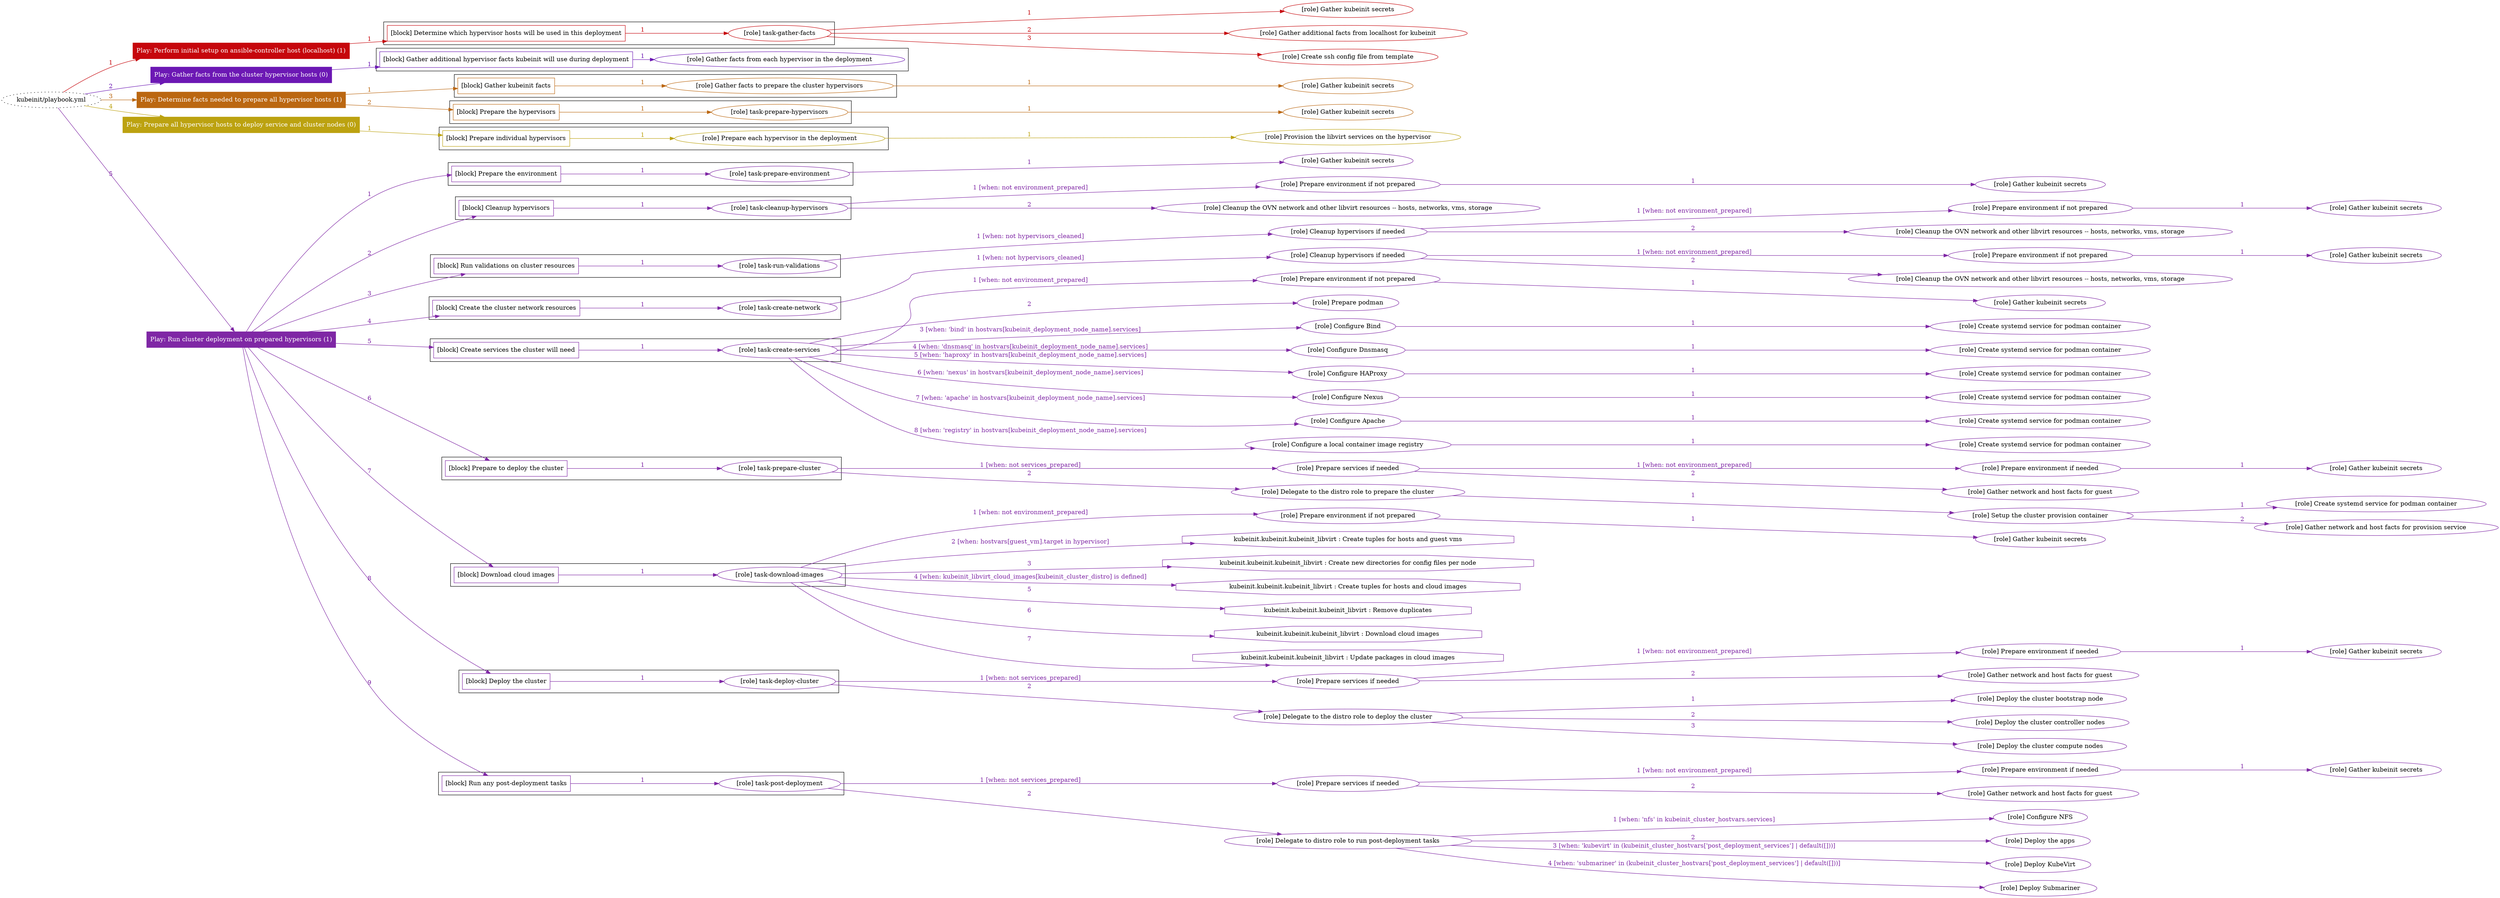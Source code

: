 digraph {
	graph [concentrate=true ordering=in rankdir=LR ratio=fill]
	edge [esep=5 sep=10]
	"kubeinit/playbook.yml" [URL="/home/runner/work/kubeinit/kubeinit/kubeinit/playbook.yml" id=playbook_2644cba5 style=dotted]
	play_38ee6afd [label="Play: Perform initial setup on ansible-controller host (localhost) (1)" URL="/home/runner/work/kubeinit/kubeinit/kubeinit/playbook.yml" color="#c6060c" fontcolor="#ffffff" id=play_38ee6afd shape=box style=filled tooltip=localhost]
	"kubeinit/playbook.yml" -> play_38ee6afd [label="1 " color="#c6060c" fontcolor="#c6060c" id=edge_6bd3ec9c labeltooltip="1 " tooltip="1 "]
	subgraph "Gather kubeinit secrets" {
		role_1802a0ad [label="[role] Gather kubeinit secrets" URL="/home/runner/.ansible/collections/ansible_collections/kubeinit/kubeinit/roles/kubeinit_prepare/tasks/build_hypervisors_group.yml" color="#c6060c" id=role_1802a0ad tooltip="Gather kubeinit secrets"]
	}
	subgraph "Gather additional facts from localhost for kubeinit" {
		role_b28f140b [label="[role] Gather additional facts from localhost for kubeinit" URL="/home/runner/.ansible/collections/ansible_collections/kubeinit/kubeinit/roles/kubeinit_prepare/tasks/build_hypervisors_group.yml" color="#c6060c" id=role_b28f140b tooltip="Gather additional facts from localhost for kubeinit"]
	}
	subgraph "Create ssh config file from template" {
		role_4a450196 [label="[role] Create ssh config file from template" URL="/home/runner/.ansible/collections/ansible_collections/kubeinit/kubeinit/roles/kubeinit_prepare/tasks/build_hypervisors_group.yml" color="#c6060c" id=role_4a450196 tooltip="Create ssh config file from template"]
	}
	subgraph "task-gather-facts" {
		role_38436a86 [label="[role] task-gather-facts" URL="/home/runner/work/kubeinit/kubeinit/kubeinit/playbook.yml" color="#c6060c" id=role_38436a86 tooltip="task-gather-facts"]
		role_38436a86 -> role_1802a0ad [label="1 " color="#c6060c" fontcolor="#c6060c" id=edge_65781a80 labeltooltip="1 " tooltip="1 "]
		role_38436a86 -> role_b28f140b [label="2 " color="#c6060c" fontcolor="#c6060c" id=edge_f5b742e1 labeltooltip="2 " tooltip="2 "]
		role_38436a86 -> role_4a450196 [label="3 " color="#c6060c" fontcolor="#c6060c" id=edge_25d79989 labeltooltip="3 " tooltip="3 "]
	}
	subgraph "Play: Perform initial setup on ansible-controller host (localhost) (1)" {
		play_38ee6afd -> block_4df195f6 [label=1 color="#c6060c" fontcolor="#c6060c" id=edge_56f0416b labeltooltip=1 tooltip=1]
		subgraph cluster_block_4df195f6 {
			block_4df195f6 [label="[block] Determine which hypervisor hosts will be used in this deployment" URL="/home/runner/work/kubeinit/kubeinit/kubeinit/playbook.yml" color="#c6060c" id=block_4df195f6 labeltooltip="Determine which hypervisor hosts will be used in this deployment" shape=box tooltip="Determine which hypervisor hosts will be used in this deployment"]
			block_4df195f6 -> role_38436a86 [label="1 " color="#c6060c" fontcolor="#c6060c" id=edge_a19a5a73 labeltooltip="1 " tooltip="1 "]
		}
	}
	play_02c2efe3 [label="Play: Gather facts from the cluster hypervisor hosts (0)" URL="/home/runner/work/kubeinit/kubeinit/kubeinit/playbook.yml" color="#6c18b4" fontcolor="#ffffff" id=play_02c2efe3 shape=box style=filled tooltip="Play: Gather facts from the cluster hypervisor hosts (0)"]
	"kubeinit/playbook.yml" -> play_02c2efe3 [label="2 " color="#6c18b4" fontcolor="#6c18b4" id=edge_ff49fea3 labeltooltip="2 " tooltip="2 "]
	subgraph "Gather facts from each hypervisor in the deployment" {
		role_f5188b86 [label="[role] Gather facts from each hypervisor in the deployment" URL="/home/runner/work/kubeinit/kubeinit/kubeinit/playbook.yml" color="#6c18b4" id=role_f5188b86 tooltip="Gather facts from each hypervisor in the deployment"]
	}
	subgraph "Play: Gather facts from the cluster hypervisor hosts (0)" {
		play_02c2efe3 -> block_7156a6ba [label=1 color="#6c18b4" fontcolor="#6c18b4" id=edge_0aac119c labeltooltip=1 tooltip=1]
		subgraph cluster_block_7156a6ba {
			block_7156a6ba [label="[block] Gather additional hypervisor facts kubeinit will use during deployment" URL="/home/runner/work/kubeinit/kubeinit/kubeinit/playbook.yml" color="#6c18b4" id=block_7156a6ba labeltooltip="Gather additional hypervisor facts kubeinit will use during deployment" shape=box tooltip="Gather additional hypervisor facts kubeinit will use during deployment"]
			block_7156a6ba -> role_f5188b86 [label="1 " color="#6c18b4" fontcolor="#6c18b4" id=edge_85b8e0d2 labeltooltip="1 " tooltip="1 "]
		}
	}
	play_84053fb7 [label="Play: Determine facts needed to prepare all hypervisor hosts (1)" URL="/home/runner/work/kubeinit/kubeinit/kubeinit/playbook.yml" color="#bb6711" fontcolor="#ffffff" id=play_84053fb7 shape=box style=filled tooltip=localhost]
	"kubeinit/playbook.yml" -> play_84053fb7 [label="3 " color="#bb6711" fontcolor="#bb6711" id=edge_a5217e97 labeltooltip="3 " tooltip="3 "]
	subgraph "Gather kubeinit secrets" {
		role_bb6b5ea1 [label="[role] Gather kubeinit secrets" URL="/home/runner/.ansible/collections/ansible_collections/kubeinit/kubeinit/roles/kubeinit_prepare/tasks/gather_kubeinit_facts.yml" color="#bb6711" id=role_bb6b5ea1 tooltip="Gather kubeinit secrets"]
	}
	subgraph "Gather facts to prepare the cluster hypervisors" {
		role_553deec7 [label="[role] Gather facts to prepare the cluster hypervisors" URL="/home/runner/work/kubeinit/kubeinit/kubeinit/playbook.yml" color="#bb6711" id=role_553deec7 tooltip="Gather facts to prepare the cluster hypervisors"]
		role_553deec7 -> role_bb6b5ea1 [label="1 " color="#bb6711" fontcolor="#bb6711" id=edge_eb87c308 labeltooltip="1 " tooltip="1 "]
	}
	subgraph "Gather kubeinit secrets" {
		role_b97cc8e2 [label="[role] Gather kubeinit secrets" URL="/home/runner/.ansible/collections/ansible_collections/kubeinit/kubeinit/roles/kubeinit_prepare/tasks/gather_kubeinit_facts.yml" color="#bb6711" id=role_b97cc8e2 tooltip="Gather kubeinit secrets"]
	}
	subgraph "task-prepare-hypervisors" {
		role_089c4047 [label="[role] task-prepare-hypervisors" URL="/home/runner/work/kubeinit/kubeinit/kubeinit/playbook.yml" color="#bb6711" id=role_089c4047 tooltip="task-prepare-hypervisors"]
		role_089c4047 -> role_b97cc8e2 [label="1 " color="#bb6711" fontcolor="#bb6711" id=edge_2cde30b1 labeltooltip="1 " tooltip="1 "]
	}
	subgraph "Play: Determine facts needed to prepare all hypervisor hosts (1)" {
		play_84053fb7 -> block_a981db7b [label=1 color="#bb6711" fontcolor="#bb6711" id=edge_abe45f11 labeltooltip=1 tooltip=1]
		subgraph cluster_block_a981db7b {
			block_a981db7b [label="[block] Gather kubeinit facts" URL="/home/runner/work/kubeinit/kubeinit/kubeinit/playbook.yml" color="#bb6711" id=block_a981db7b labeltooltip="Gather kubeinit facts" shape=box tooltip="Gather kubeinit facts"]
			block_a981db7b -> role_553deec7 [label="1 " color="#bb6711" fontcolor="#bb6711" id=edge_592858de labeltooltip="1 " tooltip="1 "]
		}
		play_84053fb7 -> block_31abd19a [label=2 color="#bb6711" fontcolor="#bb6711" id=edge_7a15e784 labeltooltip=2 tooltip=2]
		subgraph cluster_block_31abd19a {
			block_31abd19a [label="[block] Prepare the hypervisors" URL="/home/runner/work/kubeinit/kubeinit/kubeinit/playbook.yml" color="#bb6711" id=block_31abd19a labeltooltip="Prepare the hypervisors" shape=box tooltip="Prepare the hypervisors"]
			block_31abd19a -> role_089c4047 [label="1 " color="#bb6711" fontcolor="#bb6711" id=edge_9b187e1c labeltooltip="1 " tooltip="1 "]
		}
	}
	play_0592b706 [label="Play: Prepare all hypervisor hosts to deploy service and cluster nodes (0)" URL="/home/runner/work/kubeinit/kubeinit/kubeinit/playbook.yml" color="#bca210" fontcolor="#ffffff" id=play_0592b706 shape=box style=filled tooltip="Play: Prepare all hypervisor hosts to deploy service and cluster nodes (0)"]
	"kubeinit/playbook.yml" -> play_0592b706 [label="4 " color="#bca210" fontcolor="#bca210" id=edge_4f06ad55 labeltooltip="4 " tooltip="4 "]
	subgraph "Provision the libvirt services on the hypervisor" {
		role_2e7f78b0 [label="[role] Provision the libvirt services on the hypervisor" URL="/home/runner/.ansible/collections/ansible_collections/kubeinit/kubeinit/roles/kubeinit_prepare/tasks/prepare_hypervisor.yml" color="#bca210" id=role_2e7f78b0 tooltip="Provision the libvirt services on the hypervisor"]
	}
	subgraph "Prepare each hypervisor in the deployment" {
		role_7e0af0f3 [label="[role] Prepare each hypervisor in the deployment" URL="/home/runner/work/kubeinit/kubeinit/kubeinit/playbook.yml" color="#bca210" id=role_7e0af0f3 tooltip="Prepare each hypervisor in the deployment"]
		role_7e0af0f3 -> role_2e7f78b0 [label="1 " color="#bca210" fontcolor="#bca210" id=edge_85002812 labeltooltip="1 " tooltip="1 "]
	}
	subgraph "Play: Prepare all hypervisor hosts to deploy service and cluster nodes (0)" {
		play_0592b706 -> block_6abf2f28 [label=1 color="#bca210" fontcolor="#bca210" id=edge_6baae9e6 labeltooltip=1 tooltip=1]
		subgraph cluster_block_6abf2f28 {
			block_6abf2f28 [label="[block] Prepare individual hypervisors" URL="/home/runner/work/kubeinit/kubeinit/kubeinit/playbook.yml" color="#bca210" id=block_6abf2f28 labeltooltip="Prepare individual hypervisors" shape=box tooltip="Prepare individual hypervisors"]
			block_6abf2f28 -> role_7e0af0f3 [label="1 " color="#bca210" fontcolor="#bca210" id=edge_ae92daf2 labeltooltip="1 " tooltip="1 "]
		}
	}
	play_892bea6a [label="Play: Run cluster deployment on prepared hypervisors (1)" URL="/home/runner/work/kubeinit/kubeinit/kubeinit/playbook.yml" color="#7f27a5" fontcolor="#ffffff" id=play_892bea6a shape=box style=filled tooltip=localhost]
	"kubeinit/playbook.yml" -> play_892bea6a [label="5 " color="#7f27a5" fontcolor="#7f27a5" id=edge_2e18076f labeltooltip="5 " tooltip="5 "]
	subgraph "Gather kubeinit secrets" {
		role_507faa01 [label="[role] Gather kubeinit secrets" URL="/home/runner/.ansible/collections/ansible_collections/kubeinit/kubeinit/roles/kubeinit_prepare/tasks/gather_kubeinit_facts.yml" color="#7f27a5" id=role_507faa01 tooltip="Gather kubeinit secrets"]
	}
	subgraph "task-prepare-environment" {
		role_98d0d941 [label="[role] task-prepare-environment" URL="/home/runner/work/kubeinit/kubeinit/kubeinit/playbook.yml" color="#7f27a5" id=role_98d0d941 tooltip="task-prepare-environment"]
		role_98d0d941 -> role_507faa01 [label="1 " color="#7f27a5" fontcolor="#7f27a5" id=edge_f99dffb8 labeltooltip="1 " tooltip="1 "]
	}
	subgraph "Gather kubeinit secrets" {
		role_b893b530 [label="[role] Gather kubeinit secrets" URL="/home/runner/.ansible/collections/ansible_collections/kubeinit/kubeinit/roles/kubeinit_prepare/tasks/gather_kubeinit_facts.yml" color="#7f27a5" id=role_b893b530 tooltip="Gather kubeinit secrets"]
	}
	subgraph "Prepare environment if not prepared" {
		role_d65b60ee [label="[role] Prepare environment if not prepared" URL="/home/runner/.ansible/collections/ansible_collections/kubeinit/kubeinit/roles/kubeinit_prepare/tasks/cleanup_hypervisors.yml" color="#7f27a5" id=role_d65b60ee tooltip="Prepare environment if not prepared"]
		role_d65b60ee -> role_b893b530 [label="1 " color="#7f27a5" fontcolor="#7f27a5" id=edge_7fc0e8ff labeltooltip="1 " tooltip="1 "]
	}
	subgraph "Cleanup the OVN network and other libvirt resources -- hosts, networks, vms, storage" {
		role_e8aba3a4 [label="[role] Cleanup the OVN network and other libvirt resources -- hosts, networks, vms, storage" URL="/home/runner/.ansible/collections/ansible_collections/kubeinit/kubeinit/roles/kubeinit_prepare/tasks/cleanup_hypervisors.yml" color="#7f27a5" id=role_e8aba3a4 tooltip="Cleanup the OVN network and other libvirt resources -- hosts, networks, vms, storage"]
	}
	subgraph "task-cleanup-hypervisors" {
		role_d39136dd [label="[role] task-cleanup-hypervisors" URL="/home/runner/work/kubeinit/kubeinit/kubeinit/playbook.yml" color="#7f27a5" id=role_d39136dd tooltip="task-cleanup-hypervisors"]
		role_d39136dd -> role_d65b60ee [label="1 [when: not environment_prepared]" color="#7f27a5" fontcolor="#7f27a5" id=edge_8fd975df labeltooltip="1 [when: not environment_prepared]" tooltip="1 [when: not environment_prepared]"]
		role_d39136dd -> role_e8aba3a4 [label="2 " color="#7f27a5" fontcolor="#7f27a5" id=edge_9ddd15f2 labeltooltip="2 " tooltip="2 "]
	}
	subgraph "Gather kubeinit secrets" {
		role_cbeae1a4 [label="[role] Gather kubeinit secrets" URL="/home/runner/.ansible/collections/ansible_collections/kubeinit/kubeinit/roles/kubeinit_prepare/tasks/gather_kubeinit_facts.yml" color="#7f27a5" id=role_cbeae1a4 tooltip="Gather kubeinit secrets"]
	}
	subgraph "Prepare environment if not prepared" {
		role_614d1da0 [label="[role] Prepare environment if not prepared" URL="/home/runner/.ansible/collections/ansible_collections/kubeinit/kubeinit/roles/kubeinit_prepare/tasks/cleanup_hypervisors.yml" color="#7f27a5" id=role_614d1da0 tooltip="Prepare environment if not prepared"]
		role_614d1da0 -> role_cbeae1a4 [label="1 " color="#7f27a5" fontcolor="#7f27a5" id=edge_f0b793df labeltooltip="1 " tooltip="1 "]
	}
	subgraph "Cleanup the OVN network and other libvirt resources -- hosts, networks, vms, storage" {
		role_81e76e5a [label="[role] Cleanup the OVN network and other libvirt resources -- hosts, networks, vms, storage" URL="/home/runner/.ansible/collections/ansible_collections/kubeinit/kubeinit/roles/kubeinit_prepare/tasks/cleanup_hypervisors.yml" color="#7f27a5" id=role_81e76e5a tooltip="Cleanup the OVN network and other libvirt resources -- hosts, networks, vms, storage"]
	}
	subgraph "Cleanup hypervisors if needed" {
		role_97ae7c94 [label="[role] Cleanup hypervisors if needed" URL="/home/runner/.ansible/collections/ansible_collections/kubeinit/kubeinit/roles/kubeinit_validations/tasks/main.yml" color="#7f27a5" id=role_97ae7c94 tooltip="Cleanup hypervisors if needed"]
		role_97ae7c94 -> role_614d1da0 [label="1 [when: not environment_prepared]" color="#7f27a5" fontcolor="#7f27a5" id=edge_bb85c726 labeltooltip="1 [when: not environment_prepared]" tooltip="1 [when: not environment_prepared]"]
		role_97ae7c94 -> role_81e76e5a [label="2 " color="#7f27a5" fontcolor="#7f27a5" id=edge_4849bd71 labeltooltip="2 " tooltip="2 "]
	}
	subgraph "task-run-validations" {
		role_66cce4cc [label="[role] task-run-validations" URL="/home/runner/work/kubeinit/kubeinit/kubeinit/playbook.yml" color="#7f27a5" id=role_66cce4cc tooltip="task-run-validations"]
		role_66cce4cc -> role_97ae7c94 [label="1 [when: not hypervisors_cleaned]" color="#7f27a5" fontcolor="#7f27a5" id=edge_6c4da07b labeltooltip="1 [when: not hypervisors_cleaned]" tooltip="1 [when: not hypervisors_cleaned]"]
	}
	subgraph "Gather kubeinit secrets" {
		role_a5a647e4 [label="[role] Gather kubeinit secrets" URL="/home/runner/.ansible/collections/ansible_collections/kubeinit/kubeinit/roles/kubeinit_prepare/tasks/gather_kubeinit_facts.yml" color="#7f27a5" id=role_a5a647e4 tooltip="Gather kubeinit secrets"]
	}
	subgraph "Prepare environment if not prepared" {
		role_e4b65b05 [label="[role] Prepare environment if not prepared" URL="/home/runner/.ansible/collections/ansible_collections/kubeinit/kubeinit/roles/kubeinit_prepare/tasks/cleanup_hypervisors.yml" color="#7f27a5" id=role_e4b65b05 tooltip="Prepare environment if not prepared"]
		role_e4b65b05 -> role_a5a647e4 [label="1 " color="#7f27a5" fontcolor="#7f27a5" id=edge_a827a8ae labeltooltip="1 " tooltip="1 "]
	}
	subgraph "Cleanup the OVN network and other libvirt resources -- hosts, networks, vms, storage" {
		role_e8e4c27f [label="[role] Cleanup the OVN network and other libvirt resources -- hosts, networks, vms, storage" URL="/home/runner/.ansible/collections/ansible_collections/kubeinit/kubeinit/roles/kubeinit_prepare/tasks/cleanup_hypervisors.yml" color="#7f27a5" id=role_e8e4c27f tooltip="Cleanup the OVN network and other libvirt resources -- hosts, networks, vms, storage"]
	}
	subgraph "Cleanup hypervisors if needed" {
		role_650b1706 [label="[role] Cleanup hypervisors if needed" URL="/home/runner/.ansible/collections/ansible_collections/kubeinit/kubeinit/roles/kubeinit_libvirt/tasks/create_network.yml" color="#7f27a5" id=role_650b1706 tooltip="Cleanup hypervisors if needed"]
		role_650b1706 -> role_e4b65b05 [label="1 [when: not environment_prepared]" color="#7f27a5" fontcolor="#7f27a5" id=edge_a753ce00 labeltooltip="1 [when: not environment_prepared]" tooltip="1 [when: not environment_prepared]"]
		role_650b1706 -> role_e8e4c27f [label="2 " color="#7f27a5" fontcolor="#7f27a5" id=edge_35aa947d labeltooltip="2 " tooltip="2 "]
	}
	subgraph "task-create-network" {
		role_28425ed3 [label="[role] task-create-network" URL="/home/runner/work/kubeinit/kubeinit/kubeinit/playbook.yml" color="#7f27a5" id=role_28425ed3 tooltip="task-create-network"]
		role_28425ed3 -> role_650b1706 [label="1 [when: not hypervisors_cleaned]" color="#7f27a5" fontcolor="#7f27a5" id=edge_6868d212 labeltooltip="1 [when: not hypervisors_cleaned]" tooltip="1 [when: not hypervisors_cleaned]"]
	}
	subgraph "Gather kubeinit secrets" {
		role_589f3224 [label="[role] Gather kubeinit secrets" URL="/home/runner/.ansible/collections/ansible_collections/kubeinit/kubeinit/roles/kubeinit_prepare/tasks/gather_kubeinit_facts.yml" color="#7f27a5" id=role_589f3224 tooltip="Gather kubeinit secrets"]
	}
	subgraph "Prepare environment if not prepared" {
		role_9477d75f [label="[role] Prepare environment if not prepared" URL="/home/runner/.ansible/collections/ansible_collections/kubeinit/kubeinit/roles/kubeinit_services/tasks/main.yml" color="#7f27a5" id=role_9477d75f tooltip="Prepare environment if not prepared"]
		role_9477d75f -> role_589f3224 [label="1 " color="#7f27a5" fontcolor="#7f27a5" id=edge_f5857d8f labeltooltip="1 " tooltip="1 "]
	}
	subgraph "Prepare podman" {
		role_ad837fde [label="[role] Prepare podman" URL="/home/runner/.ansible/collections/ansible_collections/kubeinit/kubeinit/roles/kubeinit_services/tasks/00_create_service_pod.yml" color="#7f27a5" id=role_ad837fde tooltip="Prepare podman"]
	}
	subgraph "Create systemd service for podman container" {
		role_1e4c778a [label="[role] Create systemd service for podman container" URL="/home/runner/.ansible/collections/ansible_collections/kubeinit/kubeinit/roles/kubeinit_bind/tasks/main.yml" color="#7f27a5" id=role_1e4c778a tooltip="Create systemd service for podman container"]
	}
	subgraph "Configure Bind" {
		role_d4d940b6 [label="[role] Configure Bind" URL="/home/runner/.ansible/collections/ansible_collections/kubeinit/kubeinit/roles/kubeinit_services/tasks/start_services_containers.yml" color="#7f27a5" id=role_d4d940b6 tooltip="Configure Bind"]
		role_d4d940b6 -> role_1e4c778a [label="1 " color="#7f27a5" fontcolor="#7f27a5" id=edge_08d1a771 labeltooltip="1 " tooltip="1 "]
	}
	subgraph "Create systemd service for podman container" {
		role_f3f2db5c [label="[role] Create systemd service for podman container" URL="/home/runner/.ansible/collections/ansible_collections/kubeinit/kubeinit/roles/kubeinit_dnsmasq/tasks/main.yml" color="#7f27a5" id=role_f3f2db5c tooltip="Create systemd service for podman container"]
	}
	subgraph "Configure Dnsmasq" {
		role_025c8fed [label="[role] Configure Dnsmasq" URL="/home/runner/.ansible/collections/ansible_collections/kubeinit/kubeinit/roles/kubeinit_services/tasks/start_services_containers.yml" color="#7f27a5" id=role_025c8fed tooltip="Configure Dnsmasq"]
		role_025c8fed -> role_f3f2db5c [label="1 " color="#7f27a5" fontcolor="#7f27a5" id=edge_c16fe526 labeltooltip="1 " tooltip="1 "]
	}
	subgraph "Create systemd service for podman container" {
		role_fc5010e6 [label="[role] Create systemd service for podman container" URL="/home/runner/.ansible/collections/ansible_collections/kubeinit/kubeinit/roles/kubeinit_haproxy/tasks/main.yml" color="#7f27a5" id=role_fc5010e6 tooltip="Create systemd service for podman container"]
	}
	subgraph "Configure HAProxy" {
		role_29d121d4 [label="[role] Configure HAProxy" URL="/home/runner/.ansible/collections/ansible_collections/kubeinit/kubeinit/roles/kubeinit_services/tasks/start_services_containers.yml" color="#7f27a5" id=role_29d121d4 tooltip="Configure HAProxy"]
		role_29d121d4 -> role_fc5010e6 [label="1 " color="#7f27a5" fontcolor="#7f27a5" id=edge_8e16445a labeltooltip="1 " tooltip="1 "]
	}
	subgraph "Create systemd service for podman container" {
		role_696c0955 [label="[role] Create systemd service for podman container" URL="/home/runner/.ansible/collections/ansible_collections/kubeinit/kubeinit/roles/kubeinit_nexus/tasks/main.yml" color="#7f27a5" id=role_696c0955 tooltip="Create systemd service for podman container"]
	}
	subgraph "Configure Nexus" {
		role_1c53a8be [label="[role] Configure Nexus" URL="/home/runner/.ansible/collections/ansible_collections/kubeinit/kubeinit/roles/kubeinit_services/tasks/start_services_containers.yml" color="#7f27a5" id=role_1c53a8be tooltip="Configure Nexus"]
		role_1c53a8be -> role_696c0955 [label="1 " color="#7f27a5" fontcolor="#7f27a5" id=edge_db345a7f labeltooltip="1 " tooltip="1 "]
	}
	subgraph "Create systemd service for podman container" {
		role_d7e93ff7 [label="[role] Create systemd service for podman container" URL="/home/runner/.ansible/collections/ansible_collections/kubeinit/kubeinit/roles/kubeinit_apache/tasks/main.yml" color="#7f27a5" id=role_d7e93ff7 tooltip="Create systemd service for podman container"]
	}
	subgraph "Configure Apache" {
		role_f7e60179 [label="[role] Configure Apache" URL="/home/runner/.ansible/collections/ansible_collections/kubeinit/kubeinit/roles/kubeinit_services/tasks/start_services_containers.yml" color="#7f27a5" id=role_f7e60179 tooltip="Configure Apache"]
		role_f7e60179 -> role_d7e93ff7 [label="1 " color="#7f27a5" fontcolor="#7f27a5" id=edge_6838602c labeltooltip="1 " tooltip="1 "]
	}
	subgraph "Create systemd service for podman container" {
		role_e805eff3 [label="[role] Create systemd service for podman container" URL="/home/runner/.ansible/collections/ansible_collections/kubeinit/kubeinit/roles/kubeinit_registry/tasks/main.yml" color="#7f27a5" id=role_e805eff3 tooltip="Create systemd service for podman container"]
	}
	subgraph "Configure a local container image registry" {
		role_ca9625d1 [label="[role] Configure a local container image registry" URL="/home/runner/.ansible/collections/ansible_collections/kubeinit/kubeinit/roles/kubeinit_services/tasks/start_services_containers.yml" color="#7f27a5" id=role_ca9625d1 tooltip="Configure a local container image registry"]
		role_ca9625d1 -> role_e805eff3 [label="1 " color="#7f27a5" fontcolor="#7f27a5" id=edge_fefc3186 labeltooltip="1 " tooltip="1 "]
	}
	subgraph "task-create-services" {
		role_6eb2136b [label="[role] task-create-services" URL="/home/runner/work/kubeinit/kubeinit/kubeinit/playbook.yml" color="#7f27a5" id=role_6eb2136b tooltip="task-create-services"]
		role_6eb2136b -> role_9477d75f [label="1 [when: not environment_prepared]" color="#7f27a5" fontcolor="#7f27a5" id=edge_2fd0f9fa labeltooltip="1 [when: not environment_prepared]" tooltip="1 [when: not environment_prepared]"]
		role_6eb2136b -> role_ad837fde [label="2 " color="#7f27a5" fontcolor="#7f27a5" id=edge_06040ebf labeltooltip="2 " tooltip="2 "]
		role_6eb2136b -> role_d4d940b6 [label="3 [when: 'bind' in hostvars[kubeinit_deployment_node_name].services]" color="#7f27a5" fontcolor="#7f27a5" id=edge_36ac1cec labeltooltip="3 [when: 'bind' in hostvars[kubeinit_deployment_node_name].services]" tooltip="3 [when: 'bind' in hostvars[kubeinit_deployment_node_name].services]"]
		role_6eb2136b -> role_025c8fed [label="4 [when: 'dnsmasq' in hostvars[kubeinit_deployment_node_name].services]" color="#7f27a5" fontcolor="#7f27a5" id=edge_b2dbc83f labeltooltip="4 [when: 'dnsmasq' in hostvars[kubeinit_deployment_node_name].services]" tooltip="4 [when: 'dnsmasq' in hostvars[kubeinit_deployment_node_name].services]"]
		role_6eb2136b -> role_29d121d4 [label="5 [when: 'haproxy' in hostvars[kubeinit_deployment_node_name].services]" color="#7f27a5" fontcolor="#7f27a5" id=edge_e37ea836 labeltooltip="5 [when: 'haproxy' in hostvars[kubeinit_deployment_node_name].services]" tooltip="5 [when: 'haproxy' in hostvars[kubeinit_deployment_node_name].services]"]
		role_6eb2136b -> role_1c53a8be [label="6 [when: 'nexus' in hostvars[kubeinit_deployment_node_name].services]" color="#7f27a5" fontcolor="#7f27a5" id=edge_b2d4717c labeltooltip="6 [when: 'nexus' in hostvars[kubeinit_deployment_node_name].services]" tooltip="6 [when: 'nexus' in hostvars[kubeinit_deployment_node_name].services]"]
		role_6eb2136b -> role_f7e60179 [label="7 [when: 'apache' in hostvars[kubeinit_deployment_node_name].services]" color="#7f27a5" fontcolor="#7f27a5" id=edge_c48ca643 labeltooltip="7 [when: 'apache' in hostvars[kubeinit_deployment_node_name].services]" tooltip="7 [when: 'apache' in hostvars[kubeinit_deployment_node_name].services]"]
		role_6eb2136b -> role_ca9625d1 [label="8 [when: 'registry' in hostvars[kubeinit_deployment_node_name].services]" color="#7f27a5" fontcolor="#7f27a5" id=edge_2d2636e2 labeltooltip="8 [when: 'registry' in hostvars[kubeinit_deployment_node_name].services]" tooltip="8 [when: 'registry' in hostvars[kubeinit_deployment_node_name].services]"]
	}
	subgraph "Gather kubeinit secrets" {
		role_ea713b91 [label="[role] Gather kubeinit secrets" URL="/home/runner/.ansible/collections/ansible_collections/kubeinit/kubeinit/roles/kubeinit_prepare/tasks/gather_kubeinit_facts.yml" color="#7f27a5" id=role_ea713b91 tooltip="Gather kubeinit secrets"]
	}
	subgraph "Prepare environment if needed" {
		role_54dfaf58 [label="[role] Prepare environment if needed" URL="/home/runner/.ansible/collections/ansible_collections/kubeinit/kubeinit/roles/kubeinit_services/tasks/prepare_services.yml" color="#7f27a5" id=role_54dfaf58 tooltip="Prepare environment if needed"]
		role_54dfaf58 -> role_ea713b91 [label="1 " color="#7f27a5" fontcolor="#7f27a5" id=edge_463bca5b labeltooltip="1 " tooltip="1 "]
	}
	subgraph "Gather network and host facts for guest" {
		role_0587ec25 [label="[role] Gather network and host facts for guest" URL="/home/runner/.ansible/collections/ansible_collections/kubeinit/kubeinit/roles/kubeinit_services/tasks/prepare_services.yml" color="#7f27a5" id=role_0587ec25 tooltip="Gather network and host facts for guest"]
	}
	subgraph "Prepare services if needed" {
		role_8dfd727c [label="[role] Prepare services if needed" URL="/home/runner/.ansible/collections/ansible_collections/kubeinit/kubeinit/roles/kubeinit_prepare/tasks/prepare_cluster.yml" color="#7f27a5" id=role_8dfd727c tooltip="Prepare services if needed"]
		role_8dfd727c -> role_54dfaf58 [label="1 [when: not environment_prepared]" color="#7f27a5" fontcolor="#7f27a5" id=edge_03338a42 labeltooltip="1 [when: not environment_prepared]" tooltip="1 [when: not environment_prepared]"]
		role_8dfd727c -> role_0587ec25 [label="2 " color="#7f27a5" fontcolor="#7f27a5" id=edge_ab545267 labeltooltip="2 " tooltip="2 "]
	}
	subgraph "Create systemd service for podman container" {
		role_d9d490df [label="[role] Create systemd service for podman container" URL="/home/runner/.ansible/collections/ansible_collections/kubeinit/kubeinit/roles/kubeinit_services/tasks/create_provision_container.yml" color="#7f27a5" id=role_d9d490df tooltip="Create systemd service for podman container"]
	}
	subgraph "Gather network and host facts for provision service" {
		role_08eec61d [label="[role] Gather network and host facts for provision service" URL="/home/runner/.ansible/collections/ansible_collections/kubeinit/kubeinit/roles/kubeinit_services/tasks/create_provision_container.yml" color="#7f27a5" id=role_08eec61d tooltip="Gather network and host facts for provision service"]
	}
	subgraph "Setup the cluster provision container" {
		role_ed54f10f [label="[role] Setup the cluster provision container" URL="/home/runner/.ansible/collections/ansible_collections/kubeinit/kubeinit/roles/kubeinit_okd/tasks/prepare_cluster.yml" color="#7f27a5" id=role_ed54f10f tooltip="Setup the cluster provision container"]
		role_ed54f10f -> role_d9d490df [label="1 " color="#7f27a5" fontcolor="#7f27a5" id=edge_75ebd4fe labeltooltip="1 " tooltip="1 "]
		role_ed54f10f -> role_08eec61d [label="2 " color="#7f27a5" fontcolor="#7f27a5" id=edge_c15a1e21 labeltooltip="2 " tooltip="2 "]
	}
	subgraph "Delegate to the distro role to prepare the cluster" {
		role_8c052448 [label="[role] Delegate to the distro role to prepare the cluster" URL="/home/runner/.ansible/collections/ansible_collections/kubeinit/kubeinit/roles/kubeinit_prepare/tasks/prepare_cluster.yml" color="#7f27a5" id=role_8c052448 tooltip="Delegate to the distro role to prepare the cluster"]
		role_8c052448 -> role_ed54f10f [label="1 " color="#7f27a5" fontcolor="#7f27a5" id=edge_c6a5b3b4 labeltooltip="1 " tooltip="1 "]
	}
	subgraph "task-prepare-cluster" {
		role_bd5c4104 [label="[role] task-prepare-cluster" URL="/home/runner/work/kubeinit/kubeinit/kubeinit/playbook.yml" color="#7f27a5" id=role_bd5c4104 tooltip="task-prepare-cluster"]
		role_bd5c4104 -> role_8dfd727c [label="1 [when: not services_prepared]" color="#7f27a5" fontcolor="#7f27a5" id=edge_5bca4198 labeltooltip="1 [when: not services_prepared]" tooltip="1 [when: not services_prepared]"]
		role_bd5c4104 -> role_8c052448 [label="2 " color="#7f27a5" fontcolor="#7f27a5" id=edge_bbac6b49 labeltooltip="2 " tooltip="2 "]
	}
	subgraph "Gather kubeinit secrets" {
		role_6a84bc2d [label="[role] Gather kubeinit secrets" URL="/home/runner/.ansible/collections/ansible_collections/kubeinit/kubeinit/roles/kubeinit_prepare/tasks/gather_kubeinit_facts.yml" color="#7f27a5" id=role_6a84bc2d tooltip="Gather kubeinit secrets"]
	}
	subgraph "Prepare environment if not prepared" {
		role_c44af3c8 [label="[role] Prepare environment if not prepared" URL="/home/runner/.ansible/collections/ansible_collections/kubeinit/kubeinit/roles/kubeinit_libvirt/tasks/download_cloud_images.yml" color="#7f27a5" id=role_c44af3c8 tooltip="Prepare environment if not prepared"]
		role_c44af3c8 -> role_6a84bc2d [label="1 " color="#7f27a5" fontcolor="#7f27a5" id=edge_5f1d7b67 labeltooltip="1 " tooltip="1 "]
	}
	subgraph "task-download-images" {
		role_8febae34 [label="[role] task-download-images" URL="/home/runner/work/kubeinit/kubeinit/kubeinit/playbook.yml" color="#7f27a5" id=role_8febae34 tooltip="task-download-images"]
		role_8febae34 -> role_c44af3c8 [label="1 [when: not environment_prepared]" color="#7f27a5" fontcolor="#7f27a5" id=edge_733e375a labeltooltip="1 [when: not environment_prepared]" tooltip="1 [when: not environment_prepared]"]
		task_b1e0b30c [label="kubeinit.kubeinit.kubeinit_libvirt : Create tuples for hosts and guest vms" URL="/home/runner/.ansible/collections/ansible_collections/kubeinit/kubeinit/roles/kubeinit_libvirt/tasks/download_cloud_images.yml" color="#7f27a5" id=task_b1e0b30c shape=octagon tooltip="kubeinit.kubeinit.kubeinit_libvirt : Create tuples for hosts and guest vms"]
		role_8febae34 -> task_b1e0b30c [label="2 [when: hostvars[guest_vm].target in hypervisor]" color="#7f27a5" fontcolor="#7f27a5" id=edge_4f92098e labeltooltip="2 [when: hostvars[guest_vm].target in hypervisor]" tooltip="2 [when: hostvars[guest_vm].target in hypervisor]"]
		task_f5744a3e [label="kubeinit.kubeinit.kubeinit_libvirt : Create new directories for config files per node" URL="/home/runner/.ansible/collections/ansible_collections/kubeinit/kubeinit/roles/kubeinit_libvirt/tasks/download_cloud_images.yml" color="#7f27a5" id=task_f5744a3e shape=octagon tooltip="kubeinit.kubeinit.kubeinit_libvirt : Create new directories for config files per node"]
		role_8febae34 -> task_f5744a3e [label="3 " color="#7f27a5" fontcolor="#7f27a5" id=edge_22a4de7a labeltooltip="3 " tooltip="3 "]
		task_a42da0bd [label="kubeinit.kubeinit.kubeinit_libvirt : Create tuples for hosts and cloud images" URL="/home/runner/.ansible/collections/ansible_collections/kubeinit/kubeinit/roles/kubeinit_libvirt/tasks/download_cloud_images.yml" color="#7f27a5" id=task_a42da0bd shape=octagon tooltip="kubeinit.kubeinit.kubeinit_libvirt : Create tuples for hosts and cloud images"]
		role_8febae34 -> task_a42da0bd [label="4 [when: kubeinit_libvirt_cloud_images[kubeinit_cluster_distro] is defined]" color="#7f27a5" fontcolor="#7f27a5" id=edge_24b9906d labeltooltip="4 [when: kubeinit_libvirt_cloud_images[kubeinit_cluster_distro] is defined]" tooltip="4 [when: kubeinit_libvirt_cloud_images[kubeinit_cluster_distro] is defined]"]
		task_e0675af9 [label="kubeinit.kubeinit.kubeinit_libvirt : Remove duplicates" URL="/home/runner/.ansible/collections/ansible_collections/kubeinit/kubeinit/roles/kubeinit_libvirt/tasks/download_cloud_images.yml" color="#7f27a5" id=task_e0675af9 shape=octagon tooltip="kubeinit.kubeinit.kubeinit_libvirt : Remove duplicates"]
		role_8febae34 -> task_e0675af9 [label="5 " color="#7f27a5" fontcolor="#7f27a5" id=edge_43f7db1a labeltooltip="5 " tooltip="5 "]
		task_b733491e [label="kubeinit.kubeinit.kubeinit_libvirt : Download cloud images" URL="/home/runner/.ansible/collections/ansible_collections/kubeinit/kubeinit/roles/kubeinit_libvirt/tasks/download_cloud_images.yml" color="#7f27a5" id=task_b733491e shape=octagon tooltip="kubeinit.kubeinit.kubeinit_libvirt : Download cloud images"]
		role_8febae34 -> task_b733491e [label="6 " color="#7f27a5" fontcolor="#7f27a5" id=edge_5434f77f labeltooltip="6 " tooltip="6 "]
		task_41ac0e3e [label="kubeinit.kubeinit.kubeinit_libvirt : Update packages in cloud images" URL="/home/runner/.ansible/collections/ansible_collections/kubeinit/kubeinit/roles/kubeinit_libvirt/tasks/download_cloud_images.yml" color="#7f27a5" id=task_41ac0e3e shape=octagon tooltip="kubeinit.kubeinit.kubeinit_libvirt : Update packages in cloud images"]
		role_8febae34 -> task_41ac0e3e [label="7 " color="#7f27a5" fontcolor="#7f27a5" id=edge_b8b6f6c1 labeltooltip="7 " tooltip="7 "]
	}
	subgraph "Gather kubeinit secrets" {
		role_bca95caa [label="[role] Gather kubeinit secrets" URL="/home/runner/.ansible/collections/ansible_collections/kubeinit/kubeinit/roles/kubeinit_prepare/tasks/gather_kubeinit_facts.yml" color="#7f27a5" id=role_bca95caa tooltip="Gather kubeinit secrets"]
	}
	subgraph "Prepare environment if needed" {
		role_01caa954 [label="[role] Prepare environment if needed" URL="/home/runner/.ansible/collections/ansible_collections/kubeinit/kubeinit/roles/kubeinit_services/tasks/prepare_services.yml" color="#7f27a5" id=role_01caa954 tooltip="Prepare environment if needed"]
		role_01caa954 -> role_bca95caa [label="1 " color="#7f27a5" fontcolor="#7f27a5" id=edge_65b79ae4 labeltooltip="1 " tooltip="1 "]
	}
	subgraph "Gather network and host facts for guest" {
		role_bab6b609 [label="[role] Gather network and host facts for guest" URL="/home/runner/.ansible/collections/ansible_collections/kubeinit/kubeinit/roles/kubeinit_services/tasks/prepare_services.yml" color="#7f27a5" id=role_bab6b609 tooltip="Gather network and host facts for guest"]
	}
	subgraph "Prepare services if needed" {
		role_75ea1025 [label="[role] Prepare services if needed" URL="/home/runner/.ansible/collections/ansible_collections/kubeinit/kubeinit/roles/kubeinit_prepare/tasks/deploy_cluster.yml" color="#7f27a5" id=role_75ea1025 tooltip="Prepare services if needed"]
		role_75ea1025 -> role_01caa954 [label="1 [when: not environment_prepared]" color="#7f27a5" fontcolor="#7f27a5" id=edge_aba83e14 labeltooltip="1 [when: not environment_prepared]" tooltip="1 [when: not environment_prepared]"]
		role_75ea1025 -> role_bab6b609 [label="2 " color="#7f27a5" fontcolor="#7f27a5" id=edge_432bb18f labeltooltip="2 " tooltip="2 "]
	}
	subgraph "Deploy the cluster bootstrap node" {
		role_284ec594 [label="[role] Deploy the cluster bootstrap node" URL="/home/runner/.ansible/collections/ansible_collections/kubeinit/kubeinit/roles/kubeinit_okd/tasks/main.yml" color="#7f27a5" id=role_284ec594 tooltip="Deploy the cluster bootstrap node"]
	}
	subgraph "Deploy the cluster controller nodes" {
		role_3d9bc4d7 [label="[role] Deploy the cluster controller nodes" URL="/home/runner/.ansible/collections/ansible_collections/kubeinit/kubeinit/roles/kubeinit_okd/tasks/main.yml" color="#7f27a5" id=role_3d9bc4d7 tooltip="Deploy the cluster controller nodes"]
	}
	subgraph "Deploy the cluster compute nodes" {
		role_74de3493 [label="[role] Deploy the cluster compute nodes" URL="/home/runner/.ansible/collections/ansible_collections/kubeinit/kubeinit/roles/kubeinit_okd/tasks/main.yml" color="#7f27a5" id=role_74de3493 tooltip="Deploy the cluster compute nodes"]
	}
	subgraph "Delegate to the distro role to deploy the cluster" {
		role_46c98289 [label="[role] Delegate to the distro role to deploy the cluster" URL="/home/runner/.ansible/collections/ansible_collections/kubeinit/kubeinit/roles/kubeinit_prepare/tasks/deploy_cluster.yml" color="#7f27a5" id=role_46c98289 tooltip="Delegate to the distro role to deploy the cluster"]
		role_46c98289 -> role_284ec594 [label="1 " color="#7f27a5" fontcolor="#7f27a5" id=edge_8b51707b labeltooltip="1 " tooltip="1 "]
		role_46c98289 -> role_3d9bc4d7 [label="2 " color="#7f27a5" fontcolor="#7f27a5" id=edge_2b45d7c6 labeltooltip="2 " tooltip="2 "]
		role_46c98289 -> role_74de3493 [label="3 " color="#7f27a5" fontcolor="#7f27a5" id=edge_fee343c4 labeltooltip="3 " tooltip="3 "]
	}
	subgraph "task-deploy-cluster" {
		role_0701571d [label="[role] task-deploy-cluster" URL="/home/runner/work/kubeinit/kubeinit/kubeinit/playbook.yml" color="#7f27a5" id=role_0701571d tooltip="task-deploy-cluster"]
		role_0701571d -> role_75ea1025 [label="1 [when: not services_prepared]" color="#7f27a5" fontcolor="#7f27a5" id=edge_2b827bdc labeltooltip="1 [when: not services_prepared]" tooltip="1 [when: not services_prepared]"]
		role_0701571d -> role_46c98289 [label="2 " color="#7f27a5" fontcolor="#7f27a5" id=edge_d64bb314 labeltooltip="2 " tooltip="2 "]
	}
	subgraph "Gather kubeinit secrets" {
		role_feb6b889 [label="[role] Gather kubeinit secrets" URL="/home/runner/.ansible/collections/ansible_collections/kubeinit/kubeinit/roles/kubeinit_prepare/tasks/gather_kubeinit_facts.yml" color="#7f27a5" id=role_feb6b889 tooltip="Gather kubeinit secrets"]
	}
	subgraph "Prepare environment if needed" {
		role_a5d718b8 [label="[role] Prepare environment if needed" URL="/home/runner/.ansible/collections/ansible_collections/kubeinit/kubeinit/roles/kubeinit_services/tasks/prepare_services.yml" color="#7f27a5" id=role_a5d718b8 tooltip="Prepare environment if needed"]
		role_a5d718b8 -> role_feb6b889 [label="1 " color="#7f27a5" fontcolor="#7f27a5" id=edge_a6cb0673 labeltooltip="1 " tooltip="1 "]
	}
	subgraph "Gather network and host facts for guest" {
		role_9438a85a [label="[role] Gather network and host facts for guest" URL="/home/runner/.ansible/collections/ansible_collections/kubeinit/kubeinit/roles/kubeinit_services/tasks/prepare_services.yml" color="#7f27a5" id=role_9438a85a tooltip="Gather network and host facts for guest"]
	}
	subgraph "Prepare services if needed" {
		role_290b99ff [label="[role] Prepare services if needed" URL="/home/runner/.ansible/collections/ansible_collections/kubeinit/kubeinit/roles/kubeinit_prepare/tasks/post_deployment.yml" color="#7f27a5" id=role_290b99ff tooltip="Prepare services if needed"]
		role_290b99ff -> role_a5d718b8 [label="1 [when: not environment_prepared]" color="#7f27a5" fontcolor="#7f27a5" id=edge_b763d861 labeltooltip="1 [when: not environment_prepared]" tooltip="1 [when: not environment_prepared]"]
		role_290b99ff -> role_9438a85a [label="2 " color="#7f27a5" fontcolor="#7f27a5" id=edge_21d643ba labeltooltip="2 " tooltip="2 "]
	}
	subgraph "Configure NFS" {
		role_ce318891 [label="[role] Configure NFS" URL="/home/runner/.ansible/collections/ansible_collections/kubeinit/kubeinit/roles/kubeinit_okd/tasks/post_deployment_tasks.yml" color="#7f27a5" id=role_ce318891 tooltip="Configure NFS"]
	}
	subgraph "Deploy the apps" {
		role_a50c5d79 [label="[role] Deploy the apps" URL="/home/runner/.ansible/collections/ansible_collections/kubeinit/kubeinit/roles/kubeinit_okd/tasks/post_deployment_tasks.yml" color="#7f27a5" id=role_a50c5d79 tooltip="Deploy the apps"]
	}
	subgraph "Deploy KubeVirt" {
		role_2a90fdcc [label="[role] Deploy KubeVirt" URL="/home/runner/.ansible/collections/ansible_collections/kubeinit/kubeinit/roles/kubeinit_okd/tasks/post_deployment_tasks.yml" color="#7f27a5" id=role_2a90fdcc tooltip="Deploy KubeVirt"]
	}
	subgraph "Deploy Submariner" {
		role_95fade9d [label="[role] Deploy Submariner" URL="/home/runner/.ansible/collections/ansible_collections/kubeinit/kubeinit/roles/kubeinit_okd/tasks/post_deployment_tasks.yml" color="#7f27a5" id=role_95fade9d tooltip="Deploy Submariner"]
	}
	subgraph "Delegate to distro role to run post-deployment tasks" {
		role_c2e8d15a [label="[role] Delegate to distro role to run post-deployment tasks" URL="/home/runner/.ansible/collections/ansible_collections/kubeinit/kubeinit/roles/kubeinit_prepare/tasks/post_deployment.yml" color="#7f27a5" id=role_c2e8d15a tooltip="Delegate to distro role to run post-deployment tasks"]
		role_c2e8d15a -> role_ce318891 [label="1 [when: 'nfs' in kubeinit_cluster_hostvars.services]" color="#7f27a5" fontcolor="#7f27a5" id=edge_2e05f12a labeltooltip="1 [when: 'nfs' in kubeinit_cluster_hostvars.services]" tooltip="1 [when: 'nfs' in kubeinit_cluster_hostvars.services]"]
		role_c2e8d15a -> role_a50c5d79 [label="2 " color="#7f27a5" fontcolor="#7f27a5" id=edge_c012bf68 labeltooltip="2 " tooltip="2 "]
		role_c2e8d15a -> role_2a90fdcc [label="3 [when: 'kubevirt' in (kubeinit_cluster_hostvars['post_deployment_services'] | default([]))]" color="#7f27a5" fontcolor="#7f27a5" id=edge_8b69ff90 labeltooltip="3 [when: 'kubevirt' in (kubeinit_cluster_hostvars['post_deployment_services'] | default([]))]" tooltip="3 [when: 'kubevirt' in (kubeinit_cluster_hostvars['post_deployment_services'] | default([]))]"]
		role_c2e8d15a -> role_95fade9d [label="4 [when: 'submariner' in (kubeinit_cluster_hostvars['post_deployment_services'] | default([]))]" color="#7f27a5" fontcolor="#7f27a5" id=edge_4e64762b labeltooltip="4 [when: 'submariner' in (kubeinit_cluster_hostvars['post_deployment_services'] | default([]))]" tooltip="4 [when: 'submariner' in (kubeinit_cluster_hostvars['post_deployment_services'] | default([]))]"]
	}
	subgraph "task-post-deployment" {
		role_9c3d47dc [label="[role] task-post-deployment" URL="/home/runner/work/kubeinit/kubeinit/kubeinit/playbook.yml" color="#7f27a5" id=role_9c3d47dc tooltip="task-post-deployment"]
		role_9c3d47dc -> role_290b99ff [label="1 [when: not services_prepared]" color="#7f27a5" fontcolor="#7f27a5" id=edge_5d568cab labeltooltip="1 [when: not services_prepared]" tooltip="1 [when: not services_prepared]"]
		role_9c3d47dc -> role_c2e8d15a [label="2 " color="#7f27a5" fontcolor="#7f27a5" id=edge_c9843749 labeltooltip="2 " tooltip="2 "]
	}
	subgraph "Play: Run cluster deployment on prepared hypervisors (1)" {
		play_892bea6a -> block_7e863965 [label=1 color="#7f27a5" fontcolor="#7f27a5" id=edge_f0d03ebc labeltooltip=1 tooltip=1]
		subgraph cluster_block_7e863965 {
			block_7e863965 [label="[block] Prepare the environment" URL="/home/runner/work/kubeinit/kubeinit/kubeinit/playbook.yml" color="#7f27a5" id=block_7e863965 labeltooltip="Prepare the environment" shape=box tooltip="Prepare the environment"]
			block_7e863965 -> role_98d0d941 [label="1 " color="#7f27a5" fontcolor="#7f27a5" id=edge_c3b4c719 labeltooltip="1 " tooltip="1 "]
		}
		play_892bea6a -> block_cc2fbed0 [label=2 color="#7f27a5" fontcolor="#7f27a5" id=edge_dee17ab2 labeltooltip=2 tooltip=2]
		subgraph cluster_block_cc2fbed0 {
			block_cc2fbed0 [label="[block] Cleanup hypervisors" URL="/home/runner/work/kubeinit/kubeinit/kubeinit/playbook.yml" color="#7f27a5" id=block_cc2fbed0 labeltooltip="Cleanup hypervisors" shape=box tooltip="Cleanup hypervisors"]
			block_cc2fbed0 -> role_d39136dd [label="1 " color="#7f27a5" fontcolor="#7f27a5" id=edge_4fb9f6ff labeltooltip="1 " tooltip="1 "]
		}
		play_892bea6a -> block_6ea3f814 [label=3 color="#7f27a5" fontcolor="#7f27a5" id=edge_f4d1cf47 labeltooltip=3 tooltip=3]
		subgraph cluster_block_6ea3f814 {
			block_6ea3f814 [label="[block] Run validations on cluster resources" URL="/home/runner/work/kubeinit/kubeinit/kubeinit/playbook.yml" color="#7f27a5" id=block_6ea3f814 labeltooltip="Run validations on cluster resources" shape=box tooltip="Run validations on cluster resources"]
			block_6ea3f814 -> role_66cce4cc [label="1 " color="#7f27a5" fontcolor="#7f27a5" id=edge_e4f1919b labeltooltip="1 " tooltip="1 "]
		}
		play_892bea6a -> block_c3c33296 [label=4 color="#7f27a5" fontcolor="#7f27a5" id=edge_57a8cb19 labeltooltip=4 tooltip=4]
		subgraph cluster_block_c3c33296 {
			block_c3c33296 [label="[block] Create the cluster network resources" URL="/home/runner/work/kubeinit/kubeinit/kubeinit/playbook.yml" color="#7f27a5" id=block_c3c33296 labeltooltip="Create the cluster network resources" shape=box tooltip="Create the cluster network resources"]
			block_c3c33296 -> role_28425ed3 [label="1 " color="#7f27a5" fontcolor="#7f27a5" id=edge_2d11fb31 labeltooltip="1 " tooltip="1 "]
		}
		play_892bea6a -> block_4c901015 [label=5 color="#7f27a5" fontcolor="#7f27a5" id=edge_3dc526a3 labeltooltip=5 tooltip=5]
		subgraph cluster_block_4c901015 {
			block_4c901015 [label="[block] Create services the cluster will need" URL="/home/runner/work/kubeinit/kubeinit/kubeinit/playbook.yml" color="#7f27a5" id=block_4c901015 labeltooltip="Create services the cluster will need" shape=box tooltip="Create services the cluster will need"]
			block_4c901015 -> role_6eb2136b [label="1 " color="#7f27a5" fontcolor="#7f27a5" id=edge_26f8ead9 labeltooltip="1 " tooltip="1 "]
		}
		play_892bea6a -> block_6c8ed140 [label=6 color="#7f27a5" fontcolor="#7f27a5" id=edge_8ef76fe0 labeltooltip=6 tooltip=6]
		subgraph cluster_block_6c8ed140 {
			block_6c8ed140 [label="[block] Prepare to deploy the cluster" URL="/home/runner/work/kubeinit/kubeinit/kubeinit/playbook.yml" color="#7f27a5" id=block_6c8ed140 labeltooltip="Prepare to deploy the cluster" shape=box tooltip="Prepare to deploy the cluster"]
			block_6c8ed140 -> role_bd5c4104 [label="1 " color="#7f27a5" fontcolor="#7f27a5" id=edge_67e4f661 labeltooltip="1 " tooltip="1 "]
		}
		play_892bea6a -> block_6cb24feb [label=7 color="#7f27a5" fontcolor="#7f27a5" id=edge_22746549 labeltooltip=7 tooltip=7]
		subgraph cluster_block_6cb24feb {
			block_6cb24feb [label="[block] Download cloud images" URL="/home/runner/work/kubeinit/kubeinit/kubeinit/playbook.yml" color="#7f27a5" id=block_6cb24feb labeltooltip="Download cloud images" shape=box tooltip="Download cloud images"]
			block_6cb24feb -> role_8febae34 [label="1 " color="#7f27a5" fontcolor="#7f27a5" id=edge_9bb5bac6 labeltooltip="1 " tooltip="1 "]
		}
		play_892bea6a -> block_01dcced6 [label=8 color="#7f27a5" fontcolor="#7f27a5" id=edge_2e208f9d labeltooltip=8 tooltip=8]
		subgraph cluster_block_01dcced6 {
			block_01dcced6 [label="[block] Deploy the cluster" URL="/home/runner/work/kubeinit/kubeinit/kubeinit/playbook.yml" color="#7f27a5" id=block_01dcced6 labeltooltip="Deploy the cluster" shape=box tooltip="Deploy the cluster"]
			block_01dcced6 -> role_0701571d [label="1 " color="#7f27a5" fontcolor="#7f27a5" id=edge_a5924c5f labeltooltip="1 " tooltip="1 "]
		}
		play_892bea6a -> block_4b48384d [label=9 color="#7f27a5" fontcolor="#7f27a5" id=edge_1b5a38e9 labeltooltip=9 tooltip=9]
		subgraph cluster_block_4b48384d {
			block_4b48384d [label="[block] Run any post-deployment tasks" URL="/home/runner/work/kubeinit/kubeinit/kubeinit/playbook.yml" color="#7f27a5" id=block_4b48384d labeltooltip="Run any post-deployment tasks" shape=box tooltip="Run any post-deployment tasks"]
			block_4b48384d -> role_9c3d47dc [label="1 " color="#7f27a5" fontcolor="#7f27a5" id=edge_59d442c6 labeltooltip="1 " tooltip="1 "]
		}
	}
}
